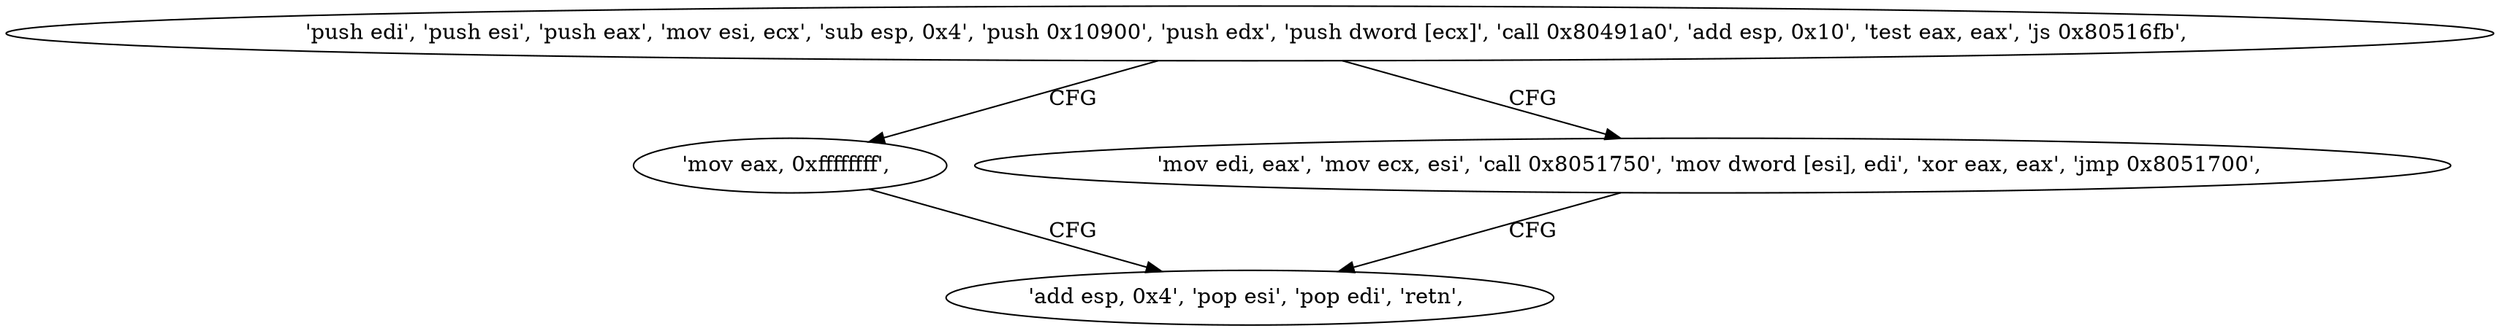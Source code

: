 digraph "func" {
"134551248" [label = "'push edi', 'push esi', 'push eax', 'mov esi, ecx', 'sub esp, 0x4', 'push 0x10900', 'push edx', 'push dword [ecx]', 'call 0x80491a0', 'add esp, 0x10', 'test eax, eax', 'js 0x80516fb', " ]
"134551291" [label = "'mov eax, 0xffffffff', " ]
"134551276" [label = "'mov edi, eax', 'mov ecx, esi', 'call 0x8051750', 'mov dword [esi], edi', 'xor eax, eax', 'jmp 0x8051700', " ]
"134551296" [label = "'add esp, 0x4', 'pop esi', 'pop edi', 'retn', " ]
"134551248" -> "134551291" [ label = "CFG" ]
"134551248" -> "134551276" [ label = "CFG" ]
"134551291" -> "134551296" [ label = "CFG" ]
"134551276" -> "134551296" [ label = "CFG" ]
}
